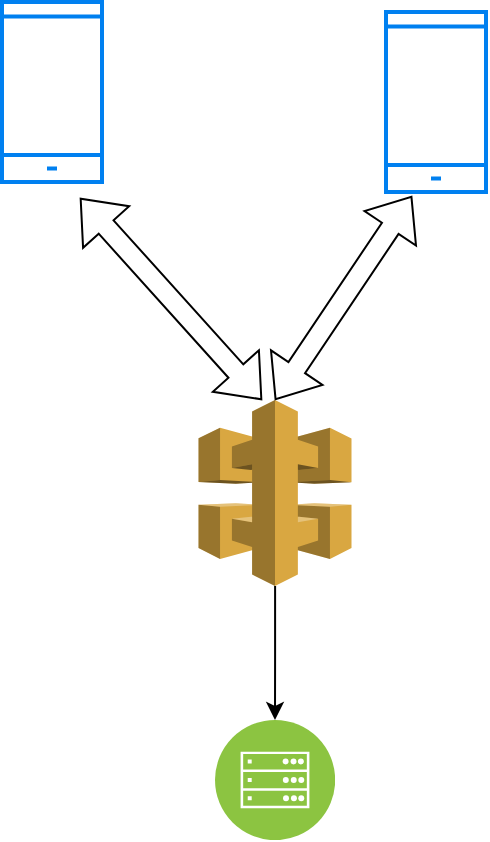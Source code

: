 <mxfile version="24.2.0" type="github">
  <diagram name="Page-1" id="TMf8Ibqw47r6GeAVwnWy">
    <mxGraphModel dx="1434" dy="716" grid="1" gridSize="10" guides="1" tooltips="1" connect="1" arrows="1" fold="1" page="1" pageScale="1" pageWidth="850" pageHeight="1100" math="0" shadow="0">
      <root>
        <mxCell id="0" />
        <mxCell id="1" parent="0" />
        <mxCell id="v0SdNeiEmbGCDSW7TC1b-1" value="" style="html=1;verticalLabelPosition=bottom;align=center;labelBackgroundColor=#ffffff;verticalAlign=top;strokeWidth=2;strokeColor=#0080F0;shadow=0;dashed=0;shape=mxgraph.ios7.icons.smartphone;" vertex="1" parent="1">
          <mxGeometry x="210" y="111" width="50" height="90" as="geometry" />
        </mxCell>
        <mxCell id="v0SdNeiEmbGCDSW7TC1b-2" value="" style="html=1;verticalLabelPosition=bottom;align=center;labelBackgroundColor=#ffffff;verticalAlign=top;strokeWidth=2;strokeColor=#0080F0;shadow=0;dashed=0;shape=mxgraph.ios7.icons.smartphone;" vertex="1" parent="1">
          <mxGeometry x="402" y="116" width="50" height="90" as="geometry" />
        </mxCell>
        <mxCell id="v0SdNeiEmbGCDSW7TC1b-8" value="" style="edgeStyle=orthogonalEdgeStyle;rounded=0;orthogonalLoop=1;jettySize=auto;html=1;" edge="1" parent="1" source="v0SdNeiEmbGCDSW7TC1b-3" target="v0SdNeiEmbGCDSW7TC1b-4">
          <mxGeometry relative="1" as="geometry" />
        </mxCell>
        <mxCell id="v0SdNeiEmbGCDSW7TC1b-3" value="" style="outlineConnect=0;dashed=0;verticalLabelPosition=bottom;verticalAlign=top;align=center;html=1;shape=mxgraph.aws3.api_gateway;fillColor=#D9A741;gradientColor=none;" vertex="1" parent="1">
          <mxGeometry x="308.25" y="310" width="76.5" height="93" as="geometry" />
        </mxCell>
        <mxCell id="v0SdNeiEmbGCDSW7TC1b-4" value="" style="image;aspect=fixed;perimeter=ellipsePerimeter;html=1;align=center;shadow=0;dashed=0;fontColor=#4277BB;labelBackgroundColor=default;fontSize=12;spacingTop=3;image=img/lib/ibm/infrastructure/mobile_backend.svg;" vertex="1" parent="1">
          <mxGeometry x="316.5" y="470" width="60" height="60" as="geometry" />
        </mxCell>
        <mxCell id="v0SdNeiEmbGCDSW7TC1b-5" value="" style="shape=flexArrow;endArrow=classic;startArrow=classic;html=1;rounded=0;exitX=0.78;exitY=1.089;exitDx=0;exitDy=0;exitPerimeter=0;" edge="1" parent="1" source="v0SdNeiEmbGCDSW7TC1b-1">
          <mxGeometry width="100" height="100" relative="1" as="geometry">
            <mxPoint x="200" y="390" as="sourcePoint" />
            <mxPoint x="340" y="310" as="targetPoint" />
          </mxGeometry>
        </mxCell>
        <mxCell id="v0SdNeiEmbGCDSW7TC1b-6" value="" style="shape=flexArrow;endArrow=classic;startArrow=classic;html=1;rounded=0;exitX=0.26;exitY=1.022;exitDx=0;exitDy=0;exitPerimeter=0;entryX=0.5;entryY=0;entryDx=0;entryDy=0;entryPerimeter=0;" edge="1" parent="1" source="v0SdNeiEmbGCDSW7TC1b-2" target="v0SdNeiEmbGCDSW7TC1b-3">
          <mxGeometry width="100" height="100" relative="1" as="geometry">
            <mxPoint x="384.75" y="240" as="sourcePoint" />
            <mxPoint x="443.75" y="312" as="targetPoint" />
          </mxGeometry>
        </mxCell>
      </root>
    </mxGraphModel>
  </diagram>
</mxfile>
